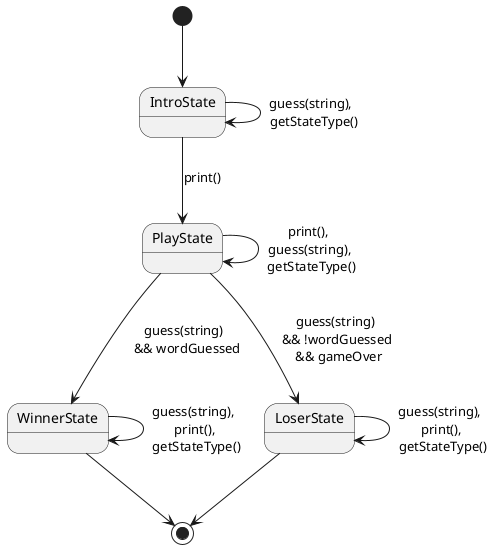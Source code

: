 @startuml

[*] --> IntroState
IntroState --> IntroState : guess(string), \n getStateType()
IntroState --> PlayState : print()
PlayState --> PlayState : print(), \n guess(string), \n getStateType()
PlayState --> WinnerState: guess(string) \n && wordGuessed
PlayState --> LoserState: guess(string) \n && !wordGuessed \n && gameOver
WinnerState --> WinnerState : guess(string), \n print(), \n getStateType()
WinnerState --> [*]
LoserState --> LoserState: guess(string), \n print(), \n getStateType()
LoserState --> [*]

@enduml

